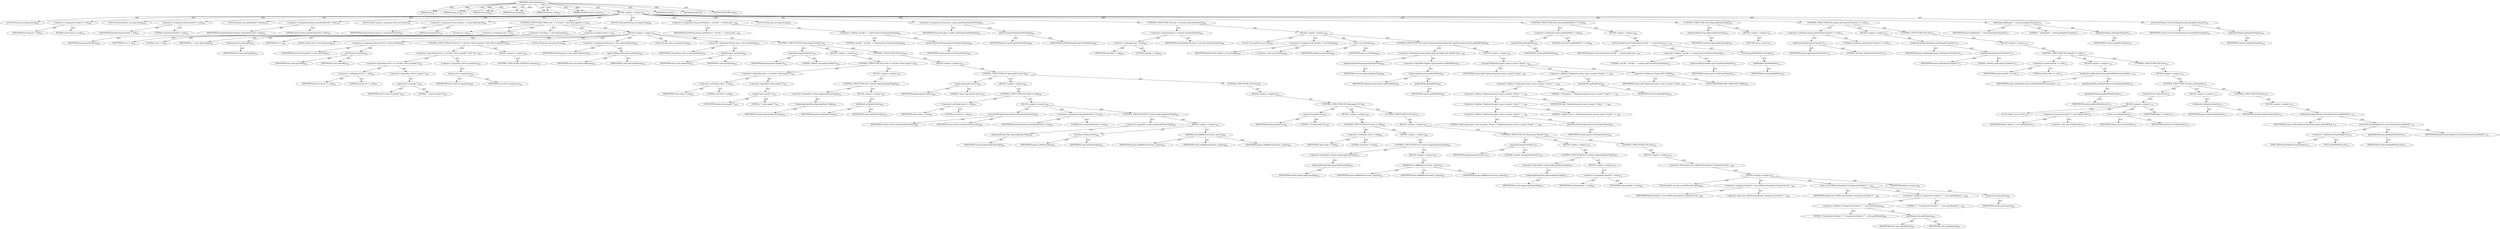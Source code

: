 digraph "onStartElement" {  
"111669149717" [label = <(METHOD,onStartElement)<SUB>621</SUB>> ]
"115964117065" [label = <(PARAM,this)<SUB>621</SUB>> ]
"115964117066" [label = <(PARAM,String uri)<SUB>621</SUB>> ]
"115964117067" [label = <(PARAM,String tag)<SUB>621</SUB>> ]
"115964117068" [label = <(PARAM,String qname)<SUB>621</SUB>> ]
"115964117069" [label = <(PARAM,Attributes attrs)<SUB>622</SUB>> ]
"115964117070" [label = <(PARAM,AntXMLContext context)<SUB>623</SUB>> ]
"25769803848" [label = <(BLOCK,&lt;empty&gt;,&lt;empty&gt;)<SUB>624</SUB>> ]
"94489280553" [label = <(LOCAL,String id: java.lang.String)<SUB>625</SUB>> ]
"30064771380" [label = <(&lt;operator&gt;.assignment,String id = null)<SUB>625</SUB>> ]
"68719477023" [label = <(IDENTIFIER,id,String id = null)<SUB>625</SUB>> ]
"90194313262" [label = <(LITERAL,null,String id = null)<SUB>625</SUB>> ]
"94489280554" [label = <(LOCAL,String baseDir: java.lang.String)<SUB>626</SUB>> ]
"30064771381" [label = <(&lt;operator&gt;.assignment,String baseDir = null)<SUB>626</SUB>> ]
"68719477024" [label = <(IDENTIFIER,baseDir,String baseDir = null)<SUB>626</SUB>> ]
"90194313263" [label = <(LITERAL,null,String baseDir = null)<SUB>626</SUB>> ]
"94489280555" [label = <(LOCAL,boolean nameAttributeSet: boolean)<SUB>627</SUB>> ]
"30064771382" [label = <(&lt;operator&gt;.assignment,boolean nameAttributeSet = false)<SUB>627</SUB>> ]
"68719477025" [label = <(IDENTIFIER,nameAttributeSet,boolean nameAttributeSet = false)<SUB>627</SUB>> ]
"90194313264" [label = <(LITERAL,false,boolean nameAttributeSet = false)<SUB>627</SUB>> ]
"94489280556" [label = <(LOCAL,Project project: org.apache.tools.ant.Project)<SUB>629</SUB>> ]
"30064771383" [label = <(&lt;operator&gt;.assignment,Project project = context.getProject())<SUB>629</SUB>> ]
"68719477026" [label = <(IDENTIFIER,project,Project project = context.getProject())<SUB>629</SUB>> ]
"30064771384" [label = <(getProject,getProject())<SUB>629</SUB>> ]
"68719477027" [label = <(IDENTIFIER,context,getProject())<SUB>629</SUB>> ]
"47244640291" [label = <(CONTROL_STRUCTURE,FOR,for (int i = 0; Some(i &lt; attrs.getLength()); i++))<SUB>642</SUB>> ]
"94489280557" [label = <(LOCAL,int i: int)<SUB>642</SUB>> ]
"30064771385" [label = <(&lt;operator&gt;.assignment,int i = 0)<SUB>642</SUB>> ]
"68719477028" [label = <(IDENTIFIER,i,int i = 0)<SUB>642</SUB>> ]
"90194313265" [label = <(LITERAL,0,int i = 0)<SUB>642</SUB>> ]
"30064771386" [label = <(&lt;operator&gt;.lessThan,i &lt; attrs.getLength())<SUB>642</SUB>> ]
"68719477029" [label = <(IDENTIFIER,i,i &lt; attrs.getLength())<SUB>642</SUB>> ]
"30064771387" [label = <(getLength,attrs.getLength())<SUB>642</SUB>> ]
"68719477030" [label = <(IDENTIFIER,attrs,attrs.getLength())<SUB>642</SUB>> ]
"30064771388" [label = <(&lt;operator&gt;.postIncrement,i++)<SUB>642</SUB>> ]
"68719477031" [label = <(IDENTIFIER,i,i++)<SUB>642</SUB>> ]
"25769803849" [label = <(BLOCK,&lt;empty&gt;,&lt;empty&gt;)<SUB>642</SUB>> ]
"94489280558" [label = <(LOCAL,String attrUri: java.lang.String)<SUB>643</SUB>> ]
"30064771389" [label = <(&lt;operator&gt;.assignment,String attrUri = attrs.getURI(i))<SUB>643</SUB>> ]
"68719477032" [label = <(IDENTIFIER,attrUri,String attrUri = attrs.getURI(i))<SUB>643</SUB>> ]
"30064771390" [label = <(getURI,attrs.getURI(i))<SUB>643</SUB>> ]
"68719477033" [label = <(IDENTIFIER,attrs,attrs.getURI(i))<SUB>643</SUB>> ]
"68719477034" [label = <(IDENTIFIER,i,attrs.getURI(i))<SUB>643</SUB>> ]
"47244640292" [label = <(CONTROL_STRUCTURE,IF,if (attrUri != null &amp;&amp; !attrUri.equals(&quot;&quot;) &amp;&amp; !attrUri.equals(uri)))<SUB>644</SUB>> ]
"30064771391" [label = <(&lt;operator&gt;.logicalAnd,attrUri != null &amp;&amp; !attrUri.equals(&quot;&quot;) &amp;&amp; !attr...)<SUB>644</SUB>> ]
"30064771392" [label = <(&lt;operator&gt;.logicalAnd,attrUri != null &amp;&amp; !attrUri.equals(&quot;&quot;))<SUB>644</SUB>> ]
"30064771393" [label = <(&lt;operator&gt;.notEquals,attrUri != null)<SUB>644</SUB>> ]
"68719477035" [label = <(IDENTIFIER,attrUri,attrUri != null)<SUB>644</SUB>> ]
"90194313266" [label = <(LITERAL,null,attrUri != null)<SUB>644</SUB>> ]
"30064771394" [label = <(&lt;operator&gt;.logicalNot,!attrUri.equals(&quot;&quot;))<SUB>645</SUB>> ]
"30064771395" [label = <(equals,attrUri.equals(&quot;&quot;))<SUB>645</SUB>> ]
"68719477036" [label = <(IDENTIFIER,attrUri,attrUri.equals(&quot;&quot;))<SUB>645</SUB>> ]
"90194313267" [label = <(LITERAL,&quot;&quot;,attrUri.equals(&quot;&quot;))<SUB>645</SUB>> ]
"30064771396" [label = <(&lt;operator&gt;.logicalNot,!attrUri.equals(uri))<SUB>646</SUB>> ]
"30064771397" [label = <(equals,attrUri.equals(uri))<SUB>646</SUB>> ]
"68719477037" [label = <(IDENTIFIER,attrUri,attrUri.equals(uri))<SUB>646</SUB>> ]
"68719477038" [label = <(IDENTIFIER,uri,attrUri.equals(uri))<SUB>646</SUB>> ]
"25769803850" [label = <(BLOCK,&lt;empty&gt;,&lt;empty&gt;)<SUB>646</SUB>> ]
"47244640293" [label = <(CONTROL_STRUCTURE,CONTINUE,continue;)<SUB>647</SUB>> ]
"94489280559" [label = <(LOCAL,String key: java.lang.String)<SUB>649</SUB>> ]
"30064771398" [label = <(&lt;operator&gt;.assignment,String key = attrs.getLocalName(i))<SUB>649</SUB>> ]
"68719477039" [label = <(IDENTIFIER,key,String key = attrs.getLocalName(i))<SUB>649</SUB>> ]
"30064771399" [label = <(getLocalName,attrs.getLocalName(i))<SUB>649</SUB>> ]
"68719477040" [label = <(IDENTIFIER,attrs,attrs.getLocalName(i))<SUB>649</SUB>> ]
"68719477041" [label = <(IDENTIFIER,i,attrs.getLocalName(i))<SUB>649</SUB>> ]
"94489280560" [label = <(LOCAL,String value: java.lang.String)<SUB>650</SUB>> ]
"30064771400" [label = <(&lt;operator&gt;.assignment,String value = attrs.getValue(i))<SUB>650</SUB>> ]
"68719477042" [label = <(IDENTIFIER,value,String value = attrs.getValue(i))<SUB>650</SUB>> ]
"30064771401" [label = <(getValue,attrs.getValue(i))<SUB>650</SUB>> ]
"68719477043" [label = <(IDENTIFIER,attrs,attrs.getValue(i))<SUB>650</SUB>> ]
"68719477044" [label = <(IDENTIFIER,i,attrs.getValue(i))<SUB>650</SUB>> ]
"47244640294" [label = <(CONTROL_STRUCTURE,IF,if (key.equals(&quot;default&quot;)))<SUB>652</SUB>> ]
"30064771402" [label = <(equals,key.equals(&quot;default&quot;))<SUB>652</SUB>> ]
"68719477045" [label = <(IDENTIFIER,key,key.equals(&quot;default&quot;))<SUB>652</SUB>> ]
"90194313268" [label = <(LITERAL,&quot;default&quot;,key.equals(&quot;default&quot;))<SUB>652</SUB>> ]
"25769803851" [label = <(BLOCK,&lt;empty&gt;,&lt;empty&gt;)<SUB>652</SUB>> ]
"47244640295" [label = <(CONTROL_STRUCTURE,IF,if (value != null &amp;&amp; !value.equals(&quot;&quot;)))<SUB>653</SUB>> ]
"30064771403" [label = <(&lt;operator&gt;.logicalAnd,value != null &amp;&amp; !value.equals(&quot;&quot;))<SUB>653</SUB>> ]
"30064771404" [label = <(&lt;operator&gt;.notEquals,value != null)<SUB>653</SUB>> ]
"68719477046" [label = <(IDENTIFIER,value,value != null)<SUB>653</SUB>> ]
"90194313269" [label = <(LITERAL,null,value != null)<SUB>653</SUB>> ]
"30064771405" [label = <(&lt;operator&gt;.logicalNot,!value.equals(&quot;&quot;))<SUB>653</SUB>> ]
"30064771406" [label = <(equals,value.equals(&quot;&quot;))<SUB>653</SUB>> ]
"68719477047" [label = <(IDENTIFIER,value,value.equals(&quot;&quot;))<SUB>653</SUB>> ]
"90194313270" [label = <(LITERAL,&quot;&quot;,value.equals(&quot;&quot;))<SUB>653</SUB>> ]
"25769803852" [label = <(BLOCK,&lt;empty&gt;,&lt;empty&gt;)<SUB>653</SUB>> ]
"47244640296" [label = <(CONTROL_STRUCTURE,IF,if (!context.isIgnoringProjectTag()))<SUB>654</SUB>> ]
"30064771407" [label = <(&lt;operator&gt;.logicalNot,!context.isIgnoringProjectTag())<SUB>654</SUB>> ]
"30064771408" [label = <(isIgnoringProjectTag,isIgnoringProjectTag())<SUB>654</SUB>> ]
"68719477048" [label = <(IDENTIFIER,context,isIgnoringProjectTag())<SUB>654</SUB>> ]
"25769803853" [label = <(BLOCK,&lt;empty&gt;,&lt;empty&gt;)<SUB>654</SUB>> ]
"30064771409" [label = <(setDefault,setDefault(value))<SUB>655</SUB>> ]
"68719477049" [label = <(IDENTIFIER,project,setDefault(value))<SUB>655</SUB>> ]
"68719477050" [label = <(IDENTIFIER,value,setDefault(value))<SUB>655</SUB>> ]
"47244640297" [label = <(CONTROL_STRUCTURE,ELSE,else)<SUB>658</SUB>> ]
"25769803854" [label = <(BLOCK,&lt;empty&gt;,&lt;empty&gt;)<SUB>658</SUB>> ]
"47244640298" [label = <(CONTROL_STRUCTURE,IF,if (key.equals(&quot;name&quot;)))<SUB>658</SUB>> ]
"30064771410" [label = <(equals,key.equals(&quot;name&quot;))<SUB>658</SUB>> ]
"68719477051" [label = <(IDENTIFIER,key,key.equals(&quot;name&quot;))<SUB>658</SUB>> ]
"90194313271" [label = <(LITERAL,&quot;name&quot;,key.equals(&quot;name&quot;))<SUB>658</SUB>> ]
"25769803855" [label = <(BLOCK,&lt;empty&gt;,&lt;empty&gt;)<SUB>658</SUB>> ]
"47244640299" [label = <(CONTROL_STRUCTURE,IF,if (value != null))<SUB>659</SUB>> ]
"30064771411" [label = <(&lt;operator&gt;.notEquals,value != null)<SUB>659</SUB>> ]
"68719477052" [label = <(IDENTIFIER,value,value != null)<SUB>659</SUB>> ]
"90194313272" [label = <(LITERAL,null,value != null)<SUB>659</SUB>> ]
"25769803856" [label = <(BLOCK,&lt;empty&gt;,&lt;empty&gt;)<SUB>659</SUB>> ]
"30064771412" [label = <(setCurrentProjectName,setCurrentProjectName(value))<SUB>660</SUB>> ]
"68719477053" [label = <(IDENTIFIER,context,setCurrentProjectName(value))<SUB>660</SUB>> ]
"68719477054" [label = <(IDENTIFIER,value,setCurrentProjectName(value))<SUB>660</SUB>> ]
"30064771413" [label = <(&lt;operator&gt;.assignment,nameAttributeSet = true)<SUB>661</SUB>> ]
"68719477055" [label = <(IDENTIFIER,nameAttributeSet,nameAttributeSet = true)<SUB>661</SUB>> ]
"90194313273" [label = <(LITERAL,true,nameAttributeSet = true)<SUB>661</SUB>> ]
"47244640300" [label = <(CONTROL_STRUCTURE,IF,if (!context.isIgnoringProjectTag()))<SUB>662</SUB>> ]
"30064771414" [label = <(&lt;operator&gt;.logicalNot,!context.isIgnoringProjectTag())<SUB>662</SUB>> ]
"30064771415" [label = <(isIgnoringProjectTag,isIgnoringProjectTag())<SUB>662</SUB>> ]
"68719477056" [label = <(IDENTIFIER,context,isIgnoringProjectTag())<SUB>662</SUB>> ]
"25769803857" [label = <(BLOCK,&lt;empty&gt;,&lt;empty&gt;)<SUB>662</SUB>> ]
"30064771416" [label = <(setName,setName(value))<SUB>663</SUB>> ]
"68719477057" [label = <(IDENTIFIER,project,setName(value))<SUB>663</SUB>> ]
"68719477058" [label = <(IDENTIFIER,value,setName(value))<SUB>663</SUB>> ]
"30064771417" [label = <(addReference,addReference(value, project))<SUB>664</SUB>> ]
"68719477059" [label = <(IDENTIFIER,project,addReference(value, project))<SUB>664</SUB>> ]
"68719477060" [label = <(IDENTIFIER,value,addReference(value, project))<SUB>664</SUB>> ]
"68719477061" [label = <(IDENTIFIER,project,addReference(value, project))<SUB>664</SUB>> ]
"47244640301" [label = <(CONTROL_STRUCTURE,ELSE,else)<SUB>667</SUB>> ]
"25769803858" [label = <(BLOCK,&lt;empty&gt;,&lt;empty&gt;)<SUB>667</SUB>> ]
"47244640302" [label = <(CONTROL_STRUCTURE,IF,if (key.equals(&quot;id&quot;)))<SUB>667</SUB>> ]
"30064771418" [label = <(equals,key.equals(&quot;id&quot;))<SUB>667</SUB>> ]
"68719477062" [label = <(IDENTIFIER,key,key.equals(&quot;id&quot;))<SUB>667</SUB>> ]
"90194313274" [label = <(LITERAL,&quot;id&quot;,key.equals(&quot;id&quot;))<SUB>667</SUB>> ]
"25769803859" [label = <(BLOCK,&lt;empty&gt;,&lt;empty&gt;)<SUB>667</SUB>> ]
"47244640303" [label = <(CONTROL_STRUCTURE,IF,if (value != null))<SUB>668</SUB>> ]
"30064771419" [label = <(&lt;operator&gt;.notEquals,value != null)<SUB>668</SUB>> ]
"68719477063" [label = <(IDENTIFIER,value,value != null)<SUB>668</SUB>> ]
"90194313275" [label = <(LITERAL,null,value != null)<SUB>668</SUB>> ]
"25769803860" [label = <(BLOCK,&lt;empty&gt;,&lt;empty&gt;)<SUB>668</SUB>> ]
"47244640304" [label = <(CONTROL_STRUCTURE,IF,if (!context.isIgnoringProjectTag()))<SUB>670</SUB>> ]
"30064771420" [label = <(&lt;operator&gt;.logicalNot,!context.isIgnoringProjectTag())<SUB>670</SUB>> ]
"30064771421" [label = <(isIgnoringProjectTag,isIgnoringProjectTag())<SUB>670</SUB>> ]
"68719477064" [label = <(IDENTIFIER,context,isIgnoringProjectTag())<SUB>670</SUB>> ]
"25769803861" [label = <(BLOCK,&lt;empty&gt;,&lt;empty&gt;)<SUB>670</SUB>> ]
"30064771422" [label = <(addReference,addReference(value, project))<SUB>671</SUB>> ]
"68719477065" [label = <(IDENTIFIER,project,addReference(value, project))<SUB>671</SUB>> ]
"68719477066" [label = <(IDENTIFIER,value,addReference(value, project))<SUB>671</SUB>> ]
"68719477067" [label = <(IDENTIFIER,project,addReference(value, project))<SUB>671</SUB>> ]
"47244640305" [label = <(CONTROL_STRUCTURE,ELSE,else)<SUB>674</SUB>> ]
"25769803862" [label = <(BLOCK,&lt;empty&gt;,&lt;empty&gt;)<SUB>674</SUB>> ]
"47244640306" [label = <(CONTROL_STRUCTURE,IF,if (key.equals(&quot;basedir&quot;)))<SUB>674</SUB>> ]
"30064771423" [label = <(equals,key.equals(&quot;basedir&quot;))<SUB>674</SUB>> ]
"68719477068" [label = <(IDENTIFIER,key,key.equals(&quot;basedir&quot;))<SUB>674</SUB>> ]
"90194313276" [label = <(LITERAL,&quot;basedir&quot;,key.equals(&quot;basedir&quot;))<SUB>674</SUB>> ]
"25769803863" [label = <(BLOCK,&lt;empty&gt;,&lt;empty&gt;)<SUB>674</SUB>> ]
"47244640307" [label = <(CONTROL_STRUCTURE,IF,if (!context.isIgnoringProjectTag()))<SUB>675</SUB>> ]
"30064771424" [label = <(&lt;operator&gt;.logicalNot,!context.isIgnoringProjectTag())<SUB>675</SUB>> ]
"30064771425" [label = <(isIgnoringProjectTag,isIgnoringProjectTag())<SUB>675</SUB>> ]
"68719477069" [label = <(IDENTIFIER,context,isIgnoringProjectTag())<SUB>675</SUB>> ]
"25769803864" [label = <(BLOCK,&lt;empty&gt;,&lt;empty&gt;)<SUB>675</SUB>> ]
"30064771426" [label = <(&lt;operator&gt;.assignment,baseDir = value)<SUB>676</SUB>> ]
"68719477070" [label = <(IDENTIFIER,baseDir,baseDir = value)<SUB>676</SUB>> ]
"68719477071" [label = <(IDENTIFIER,value,baseDir = value)<SUB>676</SUB>> ]
"47244640308" [label = <(CONTROL_STRUCTURE,ELSE,else)<SUB>678</SUB>> ]
"25769803865" [label = <(BLOCK,&lt;empty&gt;,&lt;empty&gt;)<SUB>678</SUB>> ]
"30064771427" [label = <(&lt;operator&gt;.throw,throw new SAXParseException(&quot;Unexpected attribu...)<SUB>680</SUB>> ]
"25769803866" [label = <(BLOCK,&lt;empty&gt;,&lt;empty&gt;)<SUB>680</SUB>> ]
"94489280561" [label = <(LOCAL,$obj16: org.xml.sax.SAXParseException)<SUB>680</SUB>> ]
"30064771428" [label = <(&lt;operator&gt;.assignment,$obj16 = new SAXParseException(&quot;Unexpected attr...)<SUB>680</SUB>> ]
"68719477072" [label = <(IDENTIFIER,$obj16,$obj16 = new SAXParseException(&quot;Unexpected attr...)<SUB>680</SUB>> ]
"30064771429" [label = <(&lt;operator&gt;.alloc,new SAXParseException(&quot;Unexpected attribute \&quot;&quot;...)<SUB>680</SUB>> ]
"30064771430" [label = <(&lt;init&gt;,new SAXParseException(&quot;Unexpected attribute \&quot;&quot;...)<SUB>680</SUB>> ]
"68719477073" [label = <(IDENTIFIER,$obj16,new SAXParseException(&quot;Unexpected attribute \&quot;&quot;...)<SUB>680</SUB>> ]
"30064771431" [label = <(&lt;operator&gt;.addition,&quot;Unexpected attribute \&quot;&quot; + attrs.getQName(i) +...)<SUB>680</SUB>> ]
"30064771432" [label = <(&lt;operator&gt;.addition,&quot;Unexpected attribute \&quot;&quot; + attrs.getQName(i))<SUB>680</SUB>> ]
"90194313277" [label = <(LITERAL,&quot;Unexpected attribute \&quot;&quot;,&quot;Unexpected attribute \&quot;&quot; + attrs.getQName(i))<SUB>680</SUB>> ]
"30064771433" [label = <(getQName,attrs.getQName(i))<SUB>681</SUB>> ]
"68719477074" [label = <(IDENTIFIER,attrs,attrs.getQName(i))<SUB>681</SUB>> ]
"68719477075" [label = <(IDENTIFIER,i,attrs.getQName(i))<SUB>681</SUB>> ]
"90194313278" [label = <(LITERAL,&quot;\&quot;&quot;,&quot;Unexpected attribute \&quot;&quot; + attrs.getQName(i) +...)<SUB>681</SUB>> ]
"30064771434" [label = <(getLocator,getLocator())<SUB>681</SUB>> ]
"68719477076" [label = <(IDENTIFIER,context,getLocator())<SUB>681</SUB>> ]
"68719477077" [label = <(IDENTIFIER,$obj16,&lt;empty&gt;)<SUB>680</SUB>> ]
"94489280562" [label = <(LOCAL,String antFileProp: java.lang.String)<SUB>686</SUB>> ]
"30064771435" [label = <(&lt;operator&gt;.assignment,String antFileProp = &quot;ant.file.&quot; + context.getC...)<SUB>686</SUB>> ]
"68719477078" [label = <(IDENTIFIER,antFileProp,String antFileProp = &quot;ant.file.&quot; + context.getC...)<SUB>686</SUB>> ]
"30064771436" [label = <(&lt;operator&gt;.addition,&quot;ant.file.&quot; + context.getCurrentProjectName())<SUB>686</SUB>> ]
"90194313279" [label = <(LITERAL,&quot;ant.file.&quot;,&quot;ant.file.&quot; + context.getCurrentProjectName())<SUB>686</SUB>> ]
"30064771437" [label = <(getCurrentProjectName,getCurrentProjectName())<SUB>686</SUB>> ]
"68719477079" [label = <(IDENTIFIER,context,getCurrentProjectName())<SUB>686</SUB>> ]
"94489280563" [label = <(LOCAL,String dup: java.lang.String)<SUB>687</SUB>> ]
"30064771438" [label = <(&lt;operator&gt;.assignment,String dup = project.getProperty(antFileProp))<SUB>687</SUB>> ]
"68719477080" [label = <(IDENTIFIER,dup,String dup = project.getProperty(antFileProp))<SUB>687</SUB>> ]
"30064771439" [label = <(getProperty,getProperty(antFileProp))<SUB>687</SUB>> ]
"68719477081" [label = <(IDENTIFIER,project,getProperty(antFileProp))<SUB>687</SUB>> ]
"68719477082" [label = <(IDENTIFIER,antFileProp,getProperty(antFileProp))<SUB>687</SUB>> ]
"47244640309" [label = <(CONTROL_STRUCTURE,IF,if (dup != null &amp;&amp; nameAttributeSet))<SUB>688</SUB>> ]
"30064771440" [label = <(&lt;operator&gt;.logicalAnd,dup != null &amp;&amp; nameAttributeSet)<SUB>688</SUB>> ]
"30064771441" [label = <(&lt;operator&gt;.notEquals,dup != null)<SUB>688</SUB>> ]
"68719477083" [label = <(IDENTIFIER,dup,dup != null)<SUB>688</SUB>> ]
"90194313280" [label = <(LITERAL,null,dup != null)<SUB>688</SUB>> ]
"68719477084" [label = <(IDENTIFIER,nameAttributeSet,dup != null &amp;&amp; nameAttributeSet)<SUB>688</SUB>> ]
"25769803867" [label = <(BLOCK,&lt;empty&gt;,&lt;empty&gt;)<SUB>688</SUB>> ]
"94489280564" [label = <(LOCAL,File dupFile: java.io.File)<SUB>689</SUB>> ]
"30064771442" [label = <(&lt;operator&gt;.assignment,File dupFile = new File(dup))<SUB>689</SUB>> ]
"68719477085" [label = <(IDENTIFIER,dupFile,File dupFile = new File(dup))<SUB>689</SUB>> ]
"30064771443" [label = <(&lt;operator&gt;.alloc,new File(dup))<SUB>689</SUB>> ]
"30064771444" [label = <(&lt;init&gt;,new File(dup))<SUB>689</SUB>> ]
"68719477086" [label = <(IDENTIFIER,dupFile,new File(dup))<SUB>689</SUB>> ]
"68719477087" [label = <(IDENTIFIER,dup,new File(dup))<SUB>689</SUB>> ]
"47244640310" [label = <(CONTROL_STRUCTURE,IF,if (context.isIgnoringProjectTag() &amp;&amp; !dupFile.equals(context.getBuildFile())))<SUB>690</SUB>> ]
"30064771445" [label = <(&lt;operator&gt;.logicalAnd,context.isIgnoringProjectTag() &amp;&amp; !dupFile.equa...)<SUB>690</SUB>> ]
"30064771446" [label = <(isIgnoringProjectTag,isIgnoringProjectTag())<SUB>690</SUB>> ]
"68719477088" [label = <(IDENTIFIER,context,isIgnoringProjectTag())<SUB>690</SUB>> ]
"30064771447" [label = <(&lt;operator&gt;.logicalNot,!dupFile.equals(context.getBuildFile()))<SUB>691</SUB>> ]
"30064771448" [label = <(equals,equals(context.getBuildFile()))<SUB>691</SUB>> ]
"68719477089" [label = <(IDENTIFIER,dupFile,equals(context.getBuildFile()))<SUB>691</SUB>> ]
"30064771449" [label = <(getBuildFile,getBuildFile())<SUB>691</SUB>> ]
"68719477090" [label = <(IDENTIFIER,context,getBuildFile())<SUB>691</SUB>> ]
"25769803868" [label = <(BLOCK,&lt;empty&gt;,&lt;empty&gt;)<SUB>691</SUB>> ]
"30064771450" [label = <(log,log(&quot;Duplicated project name in import. Project...)<SUB>692</SUB>> ]
"68719477091" [label = <(IDENTIFIER,project,log(&quot;Duplicated project name in import. Project...)<SUB>692</SUB>> ]
"30064771451" [label = <(&lt;operator&gt;.addition,&quot;Duplicated project name in import. Project &quot; +...)<SUB>692</SUB>> ]
"30064771452" [label = <(&lt;operator&gt;.addition,&quot;Duplicated project name in import. Project &quot; +...)<SUB>692</SUB>> ]
"30064771453" [label = <(&lt;operator&gt;.addition,&quot;Duplicated project name in import. Project &quot; +...)<SUB>692</SUB>> ]
"30064771454" [label = <(&lt;operator&gt;.addition,&quot;Duplicated project name in import. Project &quot; +...)<SUB>692</SUB>> ]
"30064771455" [label = <(&lt;operator&gt;.addition,&quot;Duplicated project name in import. Project &quot; +...)<SUB>692</SUB>> ]
"90194313281" [label = <(LITERAL,&quot;Duplicated project name in import. Project &quot;,&quot;Duplicated project name in import. Project &quot; +...)<SUB>692</SUB>> ]
"30064771456" [label = <(getCurrentProjectName,getCurrentProjectName())<SUB>693</SUB>> ]
"68719477092" [label = <(IDENTIFIER,context,getCurrentProjectName())<SUB>693</SUB>> ]
"90194313282" [label = <(LITERAL,&quot; defined first in &quot;,&quot;Duplicated project name in import. Project &quot; +...)<SUB>693</SUB>> ]
"68719477093" [label = <(IDENTIFIER,dup,&quot;Duplicated project name in import. Project &quot; +...)<SUB>694</SUB>> ]
"90194313283" [label = <(LITERAL,&quot; and again in &quot;,&quot;Duplicated project name in import. Project &quot; +...)<SUB>694</SUB>> ]
"30064771457" [label = <(getBuildFile,getBuildFile())<SUB>694</SUB>> ]
"68719477094" [label = <(IDENTIFIER,context,getBuildFile())<SUB>694</SUB>> ]
"30064771458" [label = <(&lt;operator&gt;.fieldAccess,Project.MSG_WARN)<SUB>695</SUB>> ]
"68719477095" [label = <(IDENTIFIER,Project,log(&quot;Duplicated project name in import. Project...)<SUB>695</SUB>> ]
"55834574893" [label = <(FIELD_IDENTIFIER,MSG_WARN,MSG_WARN)<SUB>695</SUB>> ]
"47244640311" [label = <(CONTROL_STRUCTURE,IF,if (context.getBuildFile() != null))<SUB>699</SUB>> ]
"30064771459" [label = <(&lt;operator&gt;.notEquals,context.getBuildFile() != null)<SUB>699</SUB>> ]
"30064771460" [label = <(getBuildFile,getBuildFile())<SUB>699</SUB>> ]
"68719477096" [label = <(IDENTIFIER,context,getBuildFile())<SUB>699</SUB>> ]
"90194313284" [label = <(LITERAL,null,context.getBuildFile() != null)<SUB>699</SUB>> ]
"25769803869" [label = <(BLOCK,&lt;empty&gt;,&lt;empty&gt;)<SUB>699</SUB>> ]
"30064771461" [label = <(setUserProperty,setUserProperty(&quot;ant.file.&quot; + context.getCurren...)<SUB>700</SUB>> ]
"68719477097" [label = <(IDENTIFIER,project,setUserProperty(&quot;ant.file.&quot; + context.getCurren...)<SUB>700</SUB>> ]
"30064771462" [label = <(&lt;operator&gt;.addition,&quot;ant.file.&quot; + context.getCurrentProjectName())<SUB>700</SUB>> ]
"90194313285" [label = <(LITERAL,&quot;ant.file.&quot;,&quot;ant.file.&quot; + context.getCurrentProjectName())<SUB>700</SUB>> ]
"30064771463" [label = <(getCurrentProjectName,getCurrentProjectName())<SUB>701</SUB>> ]
"68719477098" [label = <(IDENTIFIER,context,getCurrentProjectName())<SUB>701</SUB>> ]
"30064771464" [label = <(toString,getBuildFile().toString())<SUB>702</SUB>> ]
"30064771465" [label = <(getBuildFile,getBuildFile())<SUB>702</SUB>> ]
"68719477099" [label = <(IDENTIFIER,context,getBuildFile())<SUB>702</SUB>> ]
"47244640312" [label = <(CONTROL_STRUCTURE,IF,if (isIgnoringProjectTag()))<SUB>705</SUB>> ]
"30064771466" [label = <(isIgnoringProjectTag,isIgnoringProjectTag())<SUB>705</SUB>> ]
"68719477100" [label = <(IDENTIFIER,context,isIgnoringProjectTag())<SUB>705</SUB>> ]
"25769803870" [label = <(BLOCK,&lt;empty&gt;,&lt;empty&gt;)<SUB>705</SUB>> ]
"146028888069" [label = <(RETURN,return;,return;)<SUB>707</SUB>> ]
"47244640313" [label = <(CONTROL_STRUCTURE,IF,if (project.getProperty(&quot;basedir&quot;) != null))<SUB>710</SUB>> ]
"30064771467" [label = <(&lt;operator&gt;.notEquals,project.getProperty(&quot;basedir&quot;) != null)<SUB>710</SUB>> ]
"30064771468" [label = <(getProperty,getProperty(&quot;basedir&quot;))<SUB>710</SUB>> ]
"68719477101" [label = <(IDENTIFIER,project,getProperty(&quot;basedir&quot;))<SUB>710</SUB>> ]
"90194313286" [label = <(LITERAL,&quot;basedir&quot;,getProperty(&quot;basedir&quot;))<SUB>710</SUB>> ]
"90194313287" [label = <(LITERAL,null,project.getProperty(&quot;basedir&quot;) != null)<SUB>710</SUB>> ]
"25769803871" [label = <(BLOCK,&lt;empty&gt;,&lt;empty&gt;)<SUB>710</SUB>> ]
"30064771469" [label = <(setBasedir,setBasedir(project.getProperty(&quot;basedir&quot;)))<SUB>711</SUB>> ]
"68719477102" [label = <(IDENTIFIER,project,setBasedir(project.getProperty(&quot;basedir&quot;)))<SUB>711</SUB>> ]
"30064771470" [label = <(getProperty,getProperty(&quot;basedir&quot;))<SUB>711</SUB>> ]
"68719477103" [label = <(IDENTIFIER,project,getProperty(&quot;basedir&quot;))<SUB>711</SUB>> ]
"90194313288" [label = <(LITERAL,&quot;basedir&quot;,getProperty(&quot;basedir&quot;))<SUB>711</SUB>> ]
"47244640314" [label = <(CONTROL_STRUCTURE,ELSE,else)<SUB>712</SUB>> ]
"25769803872" [label = <(BLOCK,&lt;empty&gt;,&lt;empty&gt;)<SUB>712</SUB>> ]
"47244640315" [label = <(CONTROL_STRUCTURE,IF,if (baseDir == null))<SUB>714</SUB>> ]
"30064771471" [label = <(&lt;operator&gt;.equals,baseDir == null)<SUB>714</SUB>> ]
"68719477104" [label = <(IDENTIFIER,baseDir,baseDir == null)<SUB>714</SUB>> ]
"90194313289" [label = <(LITERAL,null,baseDir == null)<SUB>714</SUB>> ]
"25769803873" [label = <(BLOCK,&lt;empty&gt;,&lt;empty&gt;)<SUB>714</SUB>> ]
"30064771472" [label = <(setBasedir,setBasedir(context.getBuildFileParent().getAbso...)<SUB>715</SUB>> ]
"68719477105" [label = <(IDENTIFIER,project,setBasedir(context.getBuildFileParent().getAbso...)<SUB>715</SUB>> ]
"30064771473" [label = <(getAbsolutePath,getBuildFileParent().getAbsolutePath())<SUB>715</SUB>> ]
"30064771474" [label = <(getBuildFileParent,getBuildFileParent())<SUB>715</SUB>> ]
"68719477106" [label = <(IDENTIFIER,context,getBuildFileParent())<SUB>715</SUB>> ]
"47244640316" [label = <(CONTROL_STRUCTURE,ELSE,else)<SUB>716</SUB>> ]
"25769803874" [label = <(BLOCK,&lt;empty&gt;,&lt;empty&gt;)<SUB>716</SUB>> ]
"47244640317" [label = <(CONTROL_STRUCTURE,IF,if (this.isAbsolute()))<SUB>718</SUB>> ]
"30064771475" [label = <(isAbsolute,this.isAbsolute())<SUB>718</SUB>> ]
"25769803875" [label = <(BLOCK,&lt;empty&gt;,&lt;empty&gt;)<SUB>718</SUB>> ]
"94489280565" [label = <(LOCAL,$obj17: java.io.File)<SUB>718</SUB>> ]
"30064771476" [label = <(&lt;operator&gt;.assignment,$obj17 = new File(baseDir))<SUB>718</SUB>> ]
"68719477107" [label = <(IDENTIFIER,$obj17,$obj17 = new File(baseDir))<SUB>718</SUB>> ]
"30064771477" [label = <(&lt;operator&gt;.alloc,new File(baseDir))<SUB>718</SUB>> ]
"30064771478" [label = <(&lt;init&gt;,new File(baseDir))<SUB>718</SUB>> ]
"68719477108" [label = <(IDENTIFIER,$obj17,new File(baseDir))<SUB>718</SUB>> ]
"68719477109" [label = <(IDENTIFIER,baseDir,new File(baseDir))<SUB>718</SUB>> ]
"68719477110" [label = <(IDENTIFIER,$obj17,&lt;empty&gt;)<SUB>718</SUB>> ]
"25769803876" [label = <(BLOCK,&lt;empty&gt;,&lt;empty&gt;)<SUB>718</SUB>> ]
"30064771479" [label = <(setBasedir,setBasedir(baseDir))<SUB>719</SUB>> ]
"68719477111" [label = <(IDENTIFIER,project,setBasedir(baseDir))<SUB>719</SUB>> ]
"68719477112" [label = <(IDENTIFIER,baseDir,setBasedir(baseDir))<SUB>719</SUB>> ]
"47244640318" [label = <(CONTROL_STRUCTURE,ELSE,else)<SUB>720</SUB>> ]
"25769803877" [label = <(BLOCK,&lt;empty&gt;,&lt;empty&gt;)<SUB>720</SUB>> ]
"30064771480" [label = <(setBaseDir,setBaseDir(fu.resolveFile(context.getBuildFileP...)<SUB>721</SUB>> ]
"68719477113" [label = <(IDENTIFIER,project,setBaseDir(fu.resolveFile(context.getBuildFileP...)<SUB>721</SUB>> ]
"30064771481" [label = <(resolveFile,ProjectHelper2.fu.resolveFile(context.getBuildF...)<SUB>721</SUB>> ]
"30064771482" [label = <(&lt;operator&gt;.fieldAccess,ProjectHelper2.fu)<SUB>721</SUB>> ]
"180388626451" [label = <(TYPE_REF,ProjectHelper2,ProjectHelper2)<SUB>721</SUB>> ]
"55834574894" [label = <(FIELD_IDENTIFIER,fu,fu)<SUB>721</SUB>> ]
"30064771483" [label = <(getBuildFileParent,getBuildFileParent())<SUB>722</SUB>> ]
"68719477114" [label = <(IDENTIFIER,context,getBuildFileParent())<SUB>722</SUB>> ]
"68719477115" [label = <(IDENTIFIER,baseDir,ProjectHelper2.fu.resolveFile(context.getBuildF...)<SUB>722</SUB>> ]
"30064771484" [label = <(addTarget,addTarget(&quot;&quot;, context.getImplicitTarget()))<SUB>727</SUB>> ]
"68719477116" [label = <(IDENTIFIER,project,addTarget(&quot;&quot;, context.getImplicitTarget()))<SUB>727</SUB>> ]
"90194313290" [label = <(LITERAL,&quot;&quot;,addTarget(&quot;&quot;, context.getImplicitTarget()))<SUB>727</SUB>> ]
"30064771485" [label = <(getImplicitTarget,getImplicitTarget())<SUB>727</SUB>> ]
"68719477117" [label = <(IDENTIFIER,context,getImplicitTarget())<SUB>727</SUB>> ]
"30064771486" [label = <(setCurrentTarget,setCurrentTarget(context.getImplicitTarget()))<SUB>728</SUB>> ]
"68719477118" [label = <(IDENTIFIER,context,setCurrentTarget(context.getImplicitTarget()))<SUB>728</SUB>> ]
"30064771487" [label = <(getImplicitTarget,getImplicitTarget())<SUB>728</SUB>> ]
"68719477119" [label = <(IDENTIFIER,context,getImplicitTarget())<SUB>728</SUB>> ]
"133143986234" [label = <(MODIFIER,PUBLIC)> ]
"133143986235" [label = <(MODIFIER,VIRTUAL)> ]
"128849018901" [label = <(METHOD_RETURN,void)<SUB>621</SUB>> ]
  "111669149717" -> "115964117065"  [ label = "AST: "] 
  "111669149717" -> "115964117066"  [ label = "AST: "] 
  "111669149717" -> "115964117067"  [ label = "AST: "] 
  "111669149717" -> "115964117068"  [ label = "AST: "] 
  "111669149717" -> "115964117069"  [ label = "AST: "] 
  "111669149717" -> "115964117070"  [ label = "AST: "] 
  "111669149717" -> "25769803848"  [ label = "AST: "] 
  "111669149717" -> "133143986234"  [ label = "AST: "] 
  "111669149717" -> "133143986235"  [ label = "AST: "] 
  "111669149717" -> "128849018901"  [ label = "AST: "] 
  "25769803848" -> "94489280553"  [ label = "AST: "] 
  "25769803848" -> "30064771380"  [ label = "AST: "] 
  "25769803848" -> "94489280554"  [ label = "AST: "] 
  "25769803848" -> "30064771381"  [ label = "AST: "] 
  "25769803848" -> "94489280555"  [ label = "AST: "] 
  "25769803848" -> "30064771382"  [ label = "AST: "] 
  "25769803848" -> "94489280556"  [ label = "AST: "] 
  "25769803848" -> "30064771383"  [ label = "AST: "] 
  "25769803848" -> "47244640291"  [ label = "AST: "] 
  "25769803848" -> "94489280562"  [ label = "AST: "] 
  "25769803848" -> "30064771435"  [ label = "AST: "] 
  "25769803848" -> "94489280563"  [ label = "AST: "] 
  "25769803848" -> "30064771438"  [ label = "AST: "] 
  "25769803848" -> "47244640309"  [ label = "AST: "] 
  "25769803848" -> "47244640311"  [ label = "AST: "] 
  "25769803848" -> "47244640312"  [ label = "AST: "] 
  "25769803848" -> "47244640313"  [ label = "AST: "] 
  "25769803848" -> "30064771484"  [ label = "AST: "] 
  "25769803848" -> "30064771486"  [ label = "AST: "] 
  "30064771380" -> "68719477023"  [ label = "AST: "] 
  "30064771380" -> "90194313262"  [ label = "AST: "] 
  "30064771381" -> "68719477024"  [ label = "AST: "] 
  "30064771381" -> "90194313263"  [ label = "AST: "] 
  "30064771382" -> "68719477025"  [ label = "AST: "] 
  "30064771382" -> "90194313264"  [ label = "AST: "] 
  "30064771383" -> "68719477026"  [ label = "AST: "] 
  "30064771383" -> "30064771384"  [ label = "AST: "] 
  "30064771384" -> "68719477027"  [ label = "AST: "] 
  "47244640291" -> "94489280557"  [ label = "AST: "] 
  "47244640291" -> "30064771385"  [ label = "AST: "] 
  "47244640291" -> "30064771386"  [ label = "AST: "] 
  "47244640291" -> "30064771388"  [ label = "AST: "] 
  "47244640291" -> "25769803849"  [ label = "AST: "] 
  "30064771385" -> "68719477028"  [ label = "AST: "] 
  "30064771385" -> "90194313265"  [ label = "AST: "] 
  "30064771386" -> "68719477029"  [ label = "AST: "] 
  "30064771386" -> "30064771387"  [ label = "AST: "] 
  "30064771387" -> "68719477030"  [ label = "AST: "] 
  "30064771388" -> "68719477031"  [ label = "AST: "] 
  "25769803849" -> "94489280558"  [ label = "AST: "] 
  "25769803849" -> "30064771389"  [ label = "AST: "] 
  "25769803849" -> "47244640292"  [ label = "AST: "] 
  "25769803849" -> "94489280559"  [ label = "AST: "] 
  "25769803849" -> "30064771398"  [ label = "AST: "] 
  "25769803849" -> "94489280560"  [ label = "AST: "] 
  "25769803849" -> "30064771400"  [ label = "AST: "] 
  "25769803849" -> "47244640294"  [ label = "AST: "] 
  "30064771389" -> "68719477032"  [ label = "AST: "] 
  "30064771389" -> "30064771390"  [ label = "AST: "] 
  "30064771390" -> "68719477033"  [ label = "AST: "] 
  "30064771390" -> "68719477034"  [ label = "AST: "] 
  "47244640292" -> "30064771391"  [ label = "AST: "] 
  "47244640292" -> "25769803850"  [ label = "AST: "] 
  "30064771391" -> "30064771392"  [ label = "AST: "] 
  "30064771391" -> "30064771396"  [ label = "AST: "] 
  "30064771392" -> "30064771393"  [ label = "AST: "] 
  "30064771392" -> "30064771394"  [ label = "AST: "] 
  "30064771393" -> "68719477035"  [ label = "AST: "] 
  "30064771393" -> "90194313266"  [ label = "AST: "] 
  "30064771394" -> "30064771395"  [ label = "AST: "] 
  "30064771395" -> "68719477036"  [ label = "AST: "] 
  "30064771395" -> "90194313267"  [ label = "AST: "] 
  "30064771396" -> "30064771397"  [ label = "AST: "] 
  "30064771397" -> "68719477037"  [ label = "AST: "] 
  "30064771397" -> "68719477038"  [ label = "AST: "] 
  "25769803850" -> "47244640293"  [ label = "AST: "] 
  "30064771398" -> "68719477039"  [ label = "AST: "] 
  "30064771398" -> "30064771399"  [ label = "AST: "] 
  "30064771399" -> "68719477040"  [ label = "AST: "] 
  "30064771399" -> "68719477041"  [ label = "AST: "] 
  "30064771400" -> "68719477042"  [ label = "AST: "] 
  "30064771400" -> "30064771401"  [ label = "AST: "] 
  "30064771401" -> "68719477043"  [ label = "AST: "] 
  "30064771401" -> "68719477044"  [ label = "AST: "] 
  "47244640294" -> "30064771402"  [ label = "AST: "] 
  "47244640294" -> "25769803851"  [ label = "AST: "] 
  "47244640294" -> "47244640297"  [ label = "AST: "] 
  "30064771402" -> "68719477045"  [ label = "AST: "] 
  "30064771402" -> "90194313268"  [ label = "AST: "] 
  "25769803851" -> "47244640295"  [ label = "AST: "] 
  "47244640295" -> "30064771403"  [ label = "AST: "] 
  "47244640295" -> "25769803852"  [ label = "AST: "] 
  "30064771403" -> "30064771404"  [ label = "AST: "] 
  "30064771403" -> "30064771405"  [ label = "AST: "] 
  "30064771404" -> "68719477046"  [ label = "AST: "] 
  "30064771404" -> "90194313269"  [ label = "AST: "] 
  "30064771405" -> "30064771406"  [ label = "AST: "] 
  "30064771406" -> "68719477047"  [ label = "AST: "] 
  "30064771406" -> "90194313270"  [ label = "AST: "] 
  "25769803852" -> "47244640296"  [ label = "AST: "] 
  "47244640296" -> "30064771407"  [ label = "AST: "] 
  "47244640296" -> "25769803853"  [ label = "AST: "] 
  "30064771407" -> "30064771408"  [ label = "AST: "] 
  "30064771408" -> "68719477048"  [ label = "AST: "] 
  "25769803853" -> "30064771409"  [ label = "AST: "] 
  "30064771409" -> "68719477049"  [ label = "AST: "] 
  "30064771409" -> "68719477050"  [ label = "AST: "] 
  "47244640297" -> "25769803854"  [ label = "AST: "] 
  "25769803854" -> "47244640298"  [ label = "AST: "] 
  "47244640298" -> "30064771410"  [ label = "AST: "] 
  "47244640298" -> "25769803855"  [ label = "AST: "] 
  "47244640298" -> "47244640301"  [ label = "AST: "] 
  "30064771410" -> "68719477051"  [ label = "AST: "] 
  "30064771410" -> "90194313271"  [ label = "AST: "] 
  "25769803855" -> "47244640299"  [ label = "AST: "] 
  "47244640299" -> "30064771411"  [ label = "AST: "] 
  "47244640299" -> "25769803856"  [ label = "AST: "] 
  "30064771411" -> "68719477052"  [ label = "AST: "] 
  "30064771411" -> "90194313272"  [ label = "AST: "] 
  "25769803856" -> "30064771412"  [ label = "AST: "] 
  "25769803856" -> "30064771413"  [ label = "AST: "] 
  "25769803856" -> "47244640300"  [ label = "AST: "] 
  "30064771412" -> "68719477053"  [ label = "AST: "] 
  "30064771412" -> "68719477054"  [ label = "AST: "] 
  "30064771413" -> "68719477055"  [ label = "AST: "] 
  "30064771413" -> "90194313273"  [ label = "AST: "] 
  "47244640300" -> "30064771414"  [ label = "AST: "] 
  "47244640300" -> "25769803857"  [ label = "AST: "] 
  "30064771414" -> "30064771415"  [ label = "AST: "] 
  "30064771415" -> "68719477056"  [ label = "AST: "] 
  "25769803857" -> "30064771416"  [ label = "AST: "] 
  "25769803857" -> "30064771417"  [ label = "AST: "] 
  "30064771416" -> "68719477057"  [ label = "AST: "] 
  "30064771416" -> "68719477058"  [ label = "AST: "] 
  "30064771417" -> "68719477059"  [ label = "AST: "] 
  "30064771417" -> "68719477060"  [ label = "AST: "] 
  "30064771417" -> "68719477061"  [ label = "AST: "] 
  "47244640301" -> "25769803858"  [ label = "AST: "] 
  "25769803858" -> "47244640302"  [ label = "AST: "] 
  "47244640302" -> "30064771418"  [ label = "AST: "] 
  "47244640302" -> "25769803859"  [ label = "AST: "] 
  "47244640302" -> "47244640305"  [ label = "AST: "] 
  "30064771418" -> "68719477062"  [ label = "AST: "] 
  "30064771418" -> "90194313274"  [ label = "AST: "] 
  "25769803859" -> "47244640303"  [ label = "AST: "] 
  "47244640303" -> "30064771419"  [ label = "AST: "] 
  "47244640303" -> "25769803860"  [ label = "AST: "] 
  "30064771419" -> "68719477063"  [ label = "AST: "] 
  "30064771419" -> "90194313275"  [ label = "AST: "] 
  "25769803860" -> "47244640304"  [ label = "AST: "] 
  "47244640304" -> "30064771420"  [ label = "AST: "] 
  "47244640304" -> "25769803861"  [ label = "AST: "] 
  "30064771420" -> "30064771421"  [ label = "AST: "] 
  "30064771421" -> "68719477064"  [ label = "AST: "] 
  "25769803861" -> "30064771422"  [ label = "AST: "] 
  "30064771422" -> "68719477065"  [ label = "AST: "] 
  "30064771422" -> "68719477066"  [ label = "AST: "] 
  "30064771422" -> "68719477067"  [ label = "AST: "] 
  "47244640305" -> "25769803862"  [ label = "AST: "] 
  "25769803862" -> "47244640306"  [ label = "AST: "] 
  "47244640306" -> "30064771423"  [ label = "AST: "] 
  "47244640306" -> "25769803863"  [ label = "AST: "] 
  "47244640306" -> "47244640308"  [ label = "AST: "] 
  "30064771423" -> "68719477068"  [ label = "AST: "] 
  "30064771423" -> "90194313276"  [ label = "AST: "] 
  "25769803863" -> "47244640307"  [ label = "AST: "] 
  "47244640307" -> "30064771424"  [ label = "AST: "] 
  "47244640307" -> "25769803864"  [ label = "AST: "] 
  "30064771424" -> "30064771425"  [ label = "AST: "] 
  "30064771425" -> "68719477069"  [ label = "AST: "] 
  "25769803864" -> "30064771426"  [ label = "AST: "] 
  "30064771426" -> "68719477070"  [ label = "AST: "] 
  "30064771426" -> "68719477071"  [ label = "AST: "] 
  "47244640308" -> "25769803865"  [ label = "AST: "] 
  "25769803865" -> "30064771427"  [ label = "AST: "] 
  "30064771427" -> "25769803866"  [ label = "AST: "] 
  "25769803866" -> "94489280561"  [ label = "AST: "] 
  "25769803866" -> "30064771428"  [ label = "AST: "] 
  "25769803866" -> "30064771430"  [ label = "AST: "] 
  "25769803866" -> "68719477077"  [ label = "AST: "] 
  "30064771428" -> "68719477072"  [ label = "AST: "] 
  "30064771428" -> "30064771429"  [ label = "AST: "] 
  "30064771430" -> "68719477073"  [ label = "AST: "] 
  "30064771430" -> "30064771431"  [ label = "AST: "] 
  "30064771430" -> "30064771434"  [ label = "AST: "] 
  "30064771431" -> "30064771432"  [ label = "AST: "] 
  "30064771431" -> "90194313278"  [ label = "AST: "] 
  "30064771432" -> "90194313277"  [ label = "AST: "] 
  "30064771432" -> "30064771433"  [ label = "AST: "] 
  "30064771433" -> "68719477074"  [ label = "AST: "] 
  "30064771433" -> "68719477075"  [ label = "AST: "] 
  "30064771434" -> "68719477076"  [ label = "AST: "] 
  "30064771435" -> "68719477078"  [ label = "AST: "] 
  "30064771435" -> "30064771436"  [ label = "AST: "] 
  "30064771436" -> "90194313279"  [ label = "AST: "] 
  "30064771436" -> "30064771437"  [ label = "AST: "] 
  "30064771437" -> "68719477079"  [ label = "AST: "] 
  "30064771438" -> "68719477080"  [ label = "AST: "] 
  "30064771438" -> "30064771439"  [ label = "AST: "] 
  "30064771439" -> "68719477081"  [ label = "AST: "] 
  "30064771439" -> "68719477082"  [ label = "AST: "] 
  "47244640309" -> "30064771440"  [ label = "AST: "] 
  "47244640309" -> "25769803867"  [ label = "AST: "] 
  "30064771440" -> "30064771441"  [ label = "AST: "] 
  "30064771440" -> "68719477084"  [ label = "AST: "] 
  "30064771441" -> "68719477083"  [ label = "AST: "] 
  "30064771441" -> "90194313280"  [ label = "AST: "] 
  "25769803867" -> "94489280564"  [ label = "AST: "] 
  "25769803867" -> "30064771442"  [ label = "AST: "] 
  "25769803867" -> "30064771444"  [ label = "AST: "] 
  "25769803867" -> "47244640310"  [ label = "AST: "] 
  "30064771442" -> "68719477085"  [ label = "AST: "] 
  "30064771442" -> "30064771443"  [ label = "AST: "] 
  "30064771444" -> "68719477086"  [ label = "AST: "] 
  "30064771444" -> "68719477087"  [ label = "AST: "] 
  "47244640310" -> "30064771445"  [ label = "AST: "] 
  "47244640310" -> "25769803868"  [ label = "AST: "] 
  "30064771445" -> "30064771446"  [ label = "AST: "] 
  "30064771445" -> "30064771447"  [ label = "AST: "] 
  "30064771446" -> "68719477088"  [ label = "AST: "] 
  "30064771447" -> "30064771448"  [ label = "AST: "] 
  "30064771448" -> "68719477089"  [ label = "AST: "] 
  "30064771448" -> "30064771449"  [ label = "AST: "] 
  "30064771449" -> "68719477090"  [ label = "AST: "] 
  "25769803868" -> "30064771450"  [ label = "AST: "] 
  "30064771450" -> "68719477091"  [ label = "AST: "] 
  "30064771450" -> "30064771451"  [ label = "AST: "] 
  "30064771450" -> "30064771458"  [ label = "AST: "] 
  "30064771451" -> "30064771452"  [ label = "AST: "] 
  "30064771451" -> "30064771457"  [ label = "AST: "] 
  "30064771452" -> "30064771453"  [ label = "AST: "] 
  "30064771452" -> "90194313283"  [ label = "AST: "] 
  "30064771453" -> "30064771454"  [ label = "AST: "] 
  "30064771453" -> "68719477093"  [ label = "AST: "] 
  "30064771454" -> "30064771455"  [ label = "AST: "] 
  "30064771454" -> "90194313282"  [ label = "AST: "] 
  "30064771455" -> "90194313281"  [ label = "AST: "] 
  "30064771455" -> "30064771456"  [ label = "AST: "] 
  "30064771456" -> "68719477092"  [ label = "AST: "] 
  "30064771457" -> "68719477094"  [ label = "AST: "] 
  "30064771458" -> "68719477095"  [ label = "AST: "] 
  "30064771458" -> "55834574893"  [ label = "AST: "] 
  "47244640311" -> "30064771459"  [ label = "AST: "] 
  "47244640311" -> "25769803869"  [ label = "AST: "] 
  "30064771459" -> "30064771460"  [ label = "AST: "] 
  "30064771459" -> "90194313284"  [ label = "AST: "] 
  "30064771460" -> "68719477096"  [ label = "AST: "] 
  "25769803869" -> "30064771461"  [ label = "AST: "] 
  "30064771461" -> "68719477097"  [ label = "AST: "] 
  "30064771461" -> "30064771462"  [ label = "AST: "] 
  "30064771461" -> "30064771464"  [ label = "AST: "] 
  "30064771462" -> "90194313285"  [ label = "AST: "] 
  "30064771462" -> "30064771463"  [ label = "AST: "] 
  "30064771463" -> "68719477098"  [ label = "AST: "] 
  "30064771464" -> "30064771465"  [ label = "AST: "] 
  "30064771465" -> "68719477099"  [ label = "AST: "] 
  "47244640312" -> "30064771466"  [ label = "AST: "] 
  "47244640312" -> "25769803870"  [ label = "AST: "] 
  "30064771466" -> "68719477100"  [ label = "AST: "] 
  "25769803870" -> "146028888069"  [ label = "AST: "] 
  "47244640313" -> "30064771467"  [ label = "AST: "] 
  "47244640313" -> "25769803871"  [ label = "AST: "] 
  "47244640313" -> "47244640314"  [ label = "AST: "] 
  "30064771467" -> "30064771468"  [ label = "AST: "] 
  "30064771467" -> "90194313287"  [ label = "AST: "] 
  "30064771468" -> "68719477101"  [ label = "AST: "] 
  "30064771468" -> "90194313286"  [ label = "AST: "] 
  "25769803871" -> "30064771469"  [ label = "AST: "] 
  "30064771469" -> "68719477102"  [ label = "AST: "] 
  "30064771469" -> "30064771470"  [ label = "AST: "] 
  "30064771470" -> "68719477103"  [ label = "AST: "] 
  "30064771470" -> "90194313288"  [ label = "AST: "] 
  "47244640314" -> "25769803872"  [ label = "AST: "] 
  "25769803872" -> "47244640315"  [ label = "AST: "] 
  "47244640315" -> "30064771471"  [ label = "AST: "] 
  "47244640315" -> "25769803873"  [ label = "AST: "] 
  "47244640315" -> "47244640316"  [ label = "AST: "] 
  "30064771471" -> "68719477104"  [ label = "AST: "] 
  "30064771471" -> "90194313289"  [ label = "AST: "] 
  "25769803873" -> "30064771472"  [ label = "AST: "] 
  "30064771472" -> "68719477105"  [ label = "AST: "] 
  "30064771472" -> "30064771473"  [ label = "AST: "] 
  "30064771473" -> "30064771474"  [ label = "AST: "] 
  "30064771474" -> "68719477106"  [ label = "AST: "] 
  "47244640316" -> "25769803874"  [ label = "AST: "] 
  "25769803874" -> "47244640317"  [ label = "AST: "] 
  "47244640317" -> "30064771475"  [ label = "AST: "] 
  "47244640317" -> "25769803876"  [ label = "AST: "] 
  "47244640317" -> "47244640318"  [ label = "AST: "] 
  "30064771475" -> "25769803875"  [ label = "AST: "] 
  "25769803875" -> "94489280565"  [ label = "AST: "] 
  "25769803875" -> "30064771476"  [ label = "AST: "] 
  "25769803875" -> "30064771478"  [ label = "AST: "] 
  "25769803875" -> "68719477110"  [ label = "AST: "] 
  "30064771476" -> "68719477107"  [ label = "AST: "] 
  "30064771476" -> "30064771477"  [ label = "AST: "] 
  "30064771478" -> "68719477108"  [ label = "AST: "] 
  "30064771478" -> "68719477109"  [ label = "AST: "] 
  "25769803876" -> "30064771479"  [ label = "AST: "] 
  "30064771479" -> "68719477111"  [ label = "AST: "] 
  "30064771479" -> "68719477112"  [ label = "AST: "] 
  "47244640318" -> "25769803877"  [ label = "AST: "] 
  "25769803877" -> "30064771480"  [ label = "AST: "] 
  "30064771480" -> "68719477113"  [ label = "AST: "] 
  "30064771480" -> "30064771481"  [ label = "AST: "] 
  "30064771481" -> "30064771482"  [ label = "AST: "] 
  "30064771481" -> "30064771483"  [ label = "AST: "] 
  "30064771481" -> "68719477115"  [ label = "AST: "] 
  "30064771482" -> "180388626451"  [ label = "AST: "] 
  "30064771482" -> "55834574894"  [ label = "AST: "] 
  "30064771483" -> "68719477114"  [ label = "AST: "] 
  "30064771484" -> "68719477116"  [ label = "AST: "] 
  "30064771484" -> "90194313290"  [ label = "AST: "] 
  "30064771484" -> "30064771485"  [ label = "AST: "] 
  "30064771485" -> "68719477117"  [ label = "AST: "] 
  "30064771486" -> "68719477118"  [ label = "AST: "] 
  "30064771486" -> "30064771487"  [ label = "AST: "] 
  "30064771487" -> "68719477119"  [ label = "AST: "] 
  "111669149717" -> "115964117065"  [ label = "DDG: "] 
  "111669149717" -> "115964117066"  [ label = "DDG: "] 
  "111669149717" -> "115964117067"  [ label = "DDG: "] 
  "111669149717" -> "115964117068"  [ label = "DDG: "] 
  "111669149717" -> "115964117069"  [ label = "DDG: "] 
  "111669149717" -> "115964117070"  [ label = "DDG: "] 
}
